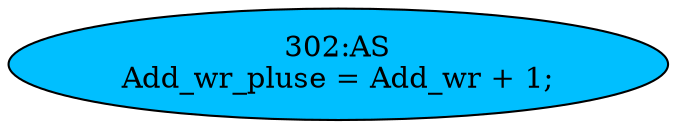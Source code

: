 strict digraph "" {
	node [label="\N"];
	"302:AS"	 [ast="<pyverilog.vparser.ast.Assign object at 0x7fbd1c2babd0>",
		def_var="['Add_wr_pluse']",
		fillcolor=deepskyblue,
		label="302:AS
Add_wr_pluse = Add_wr + 1;",
		statements="[]",
		style=filled,
		typ=Assign,
		use_var="['Add_wr']"];
}
